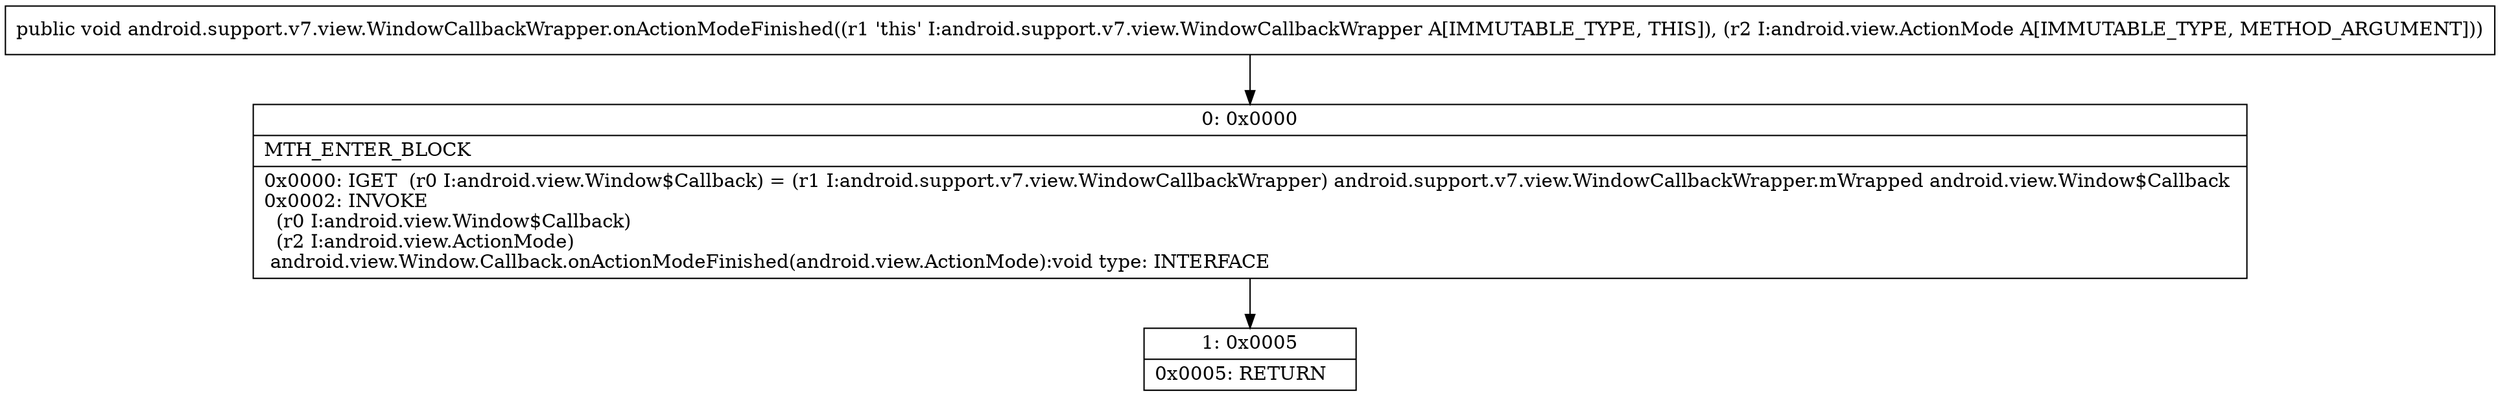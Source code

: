 digraph "CFG forandroid.support.v7.view.WindowCallbackWrapper.onActionModeFinished(Landroid\/view\/ActionMode;)V" {
Node_0 [shape=record,label="{0\:\ 0x0000|MTH_ENTER_BLOCK\l|0x0000: IGET  (r0 I:android.view.Window$Callback) = (r1 I:android.support.v7.view.WindowCallbackWrapper) android.support.v7.view.WindowCallbackWrapper.mWrapped android.view.Window$Callback \l0x0002: INVOKE  \l  (r0 I:android.view.Window$Callback)\l  (r2 I:android.view.ActionMode)\l android.view.Window.Callback.onActionModeFinished(android.view.ActionMode):void type: INTERFACE \l}"];
Node_1 [shape=record,label="{1\:\ 0x0005|0x0005: RETURN   \l}"];
MethodNode[shape=record,label="{public void android.support.v7.view.WindowCallbackWrapper.onActionModeFinished((r1 'this' I:android.support.v7.view.WindowCallbackWrapper A[IMMUTABLE_TYPE, THIS]), (r2 I:android.view.ActionMode A[IMMUTABLE_TYPE, METHOD_ARGUMENT])) }"];
MethodNode -> Node_0;
Node_0 -> Node_1;
}

